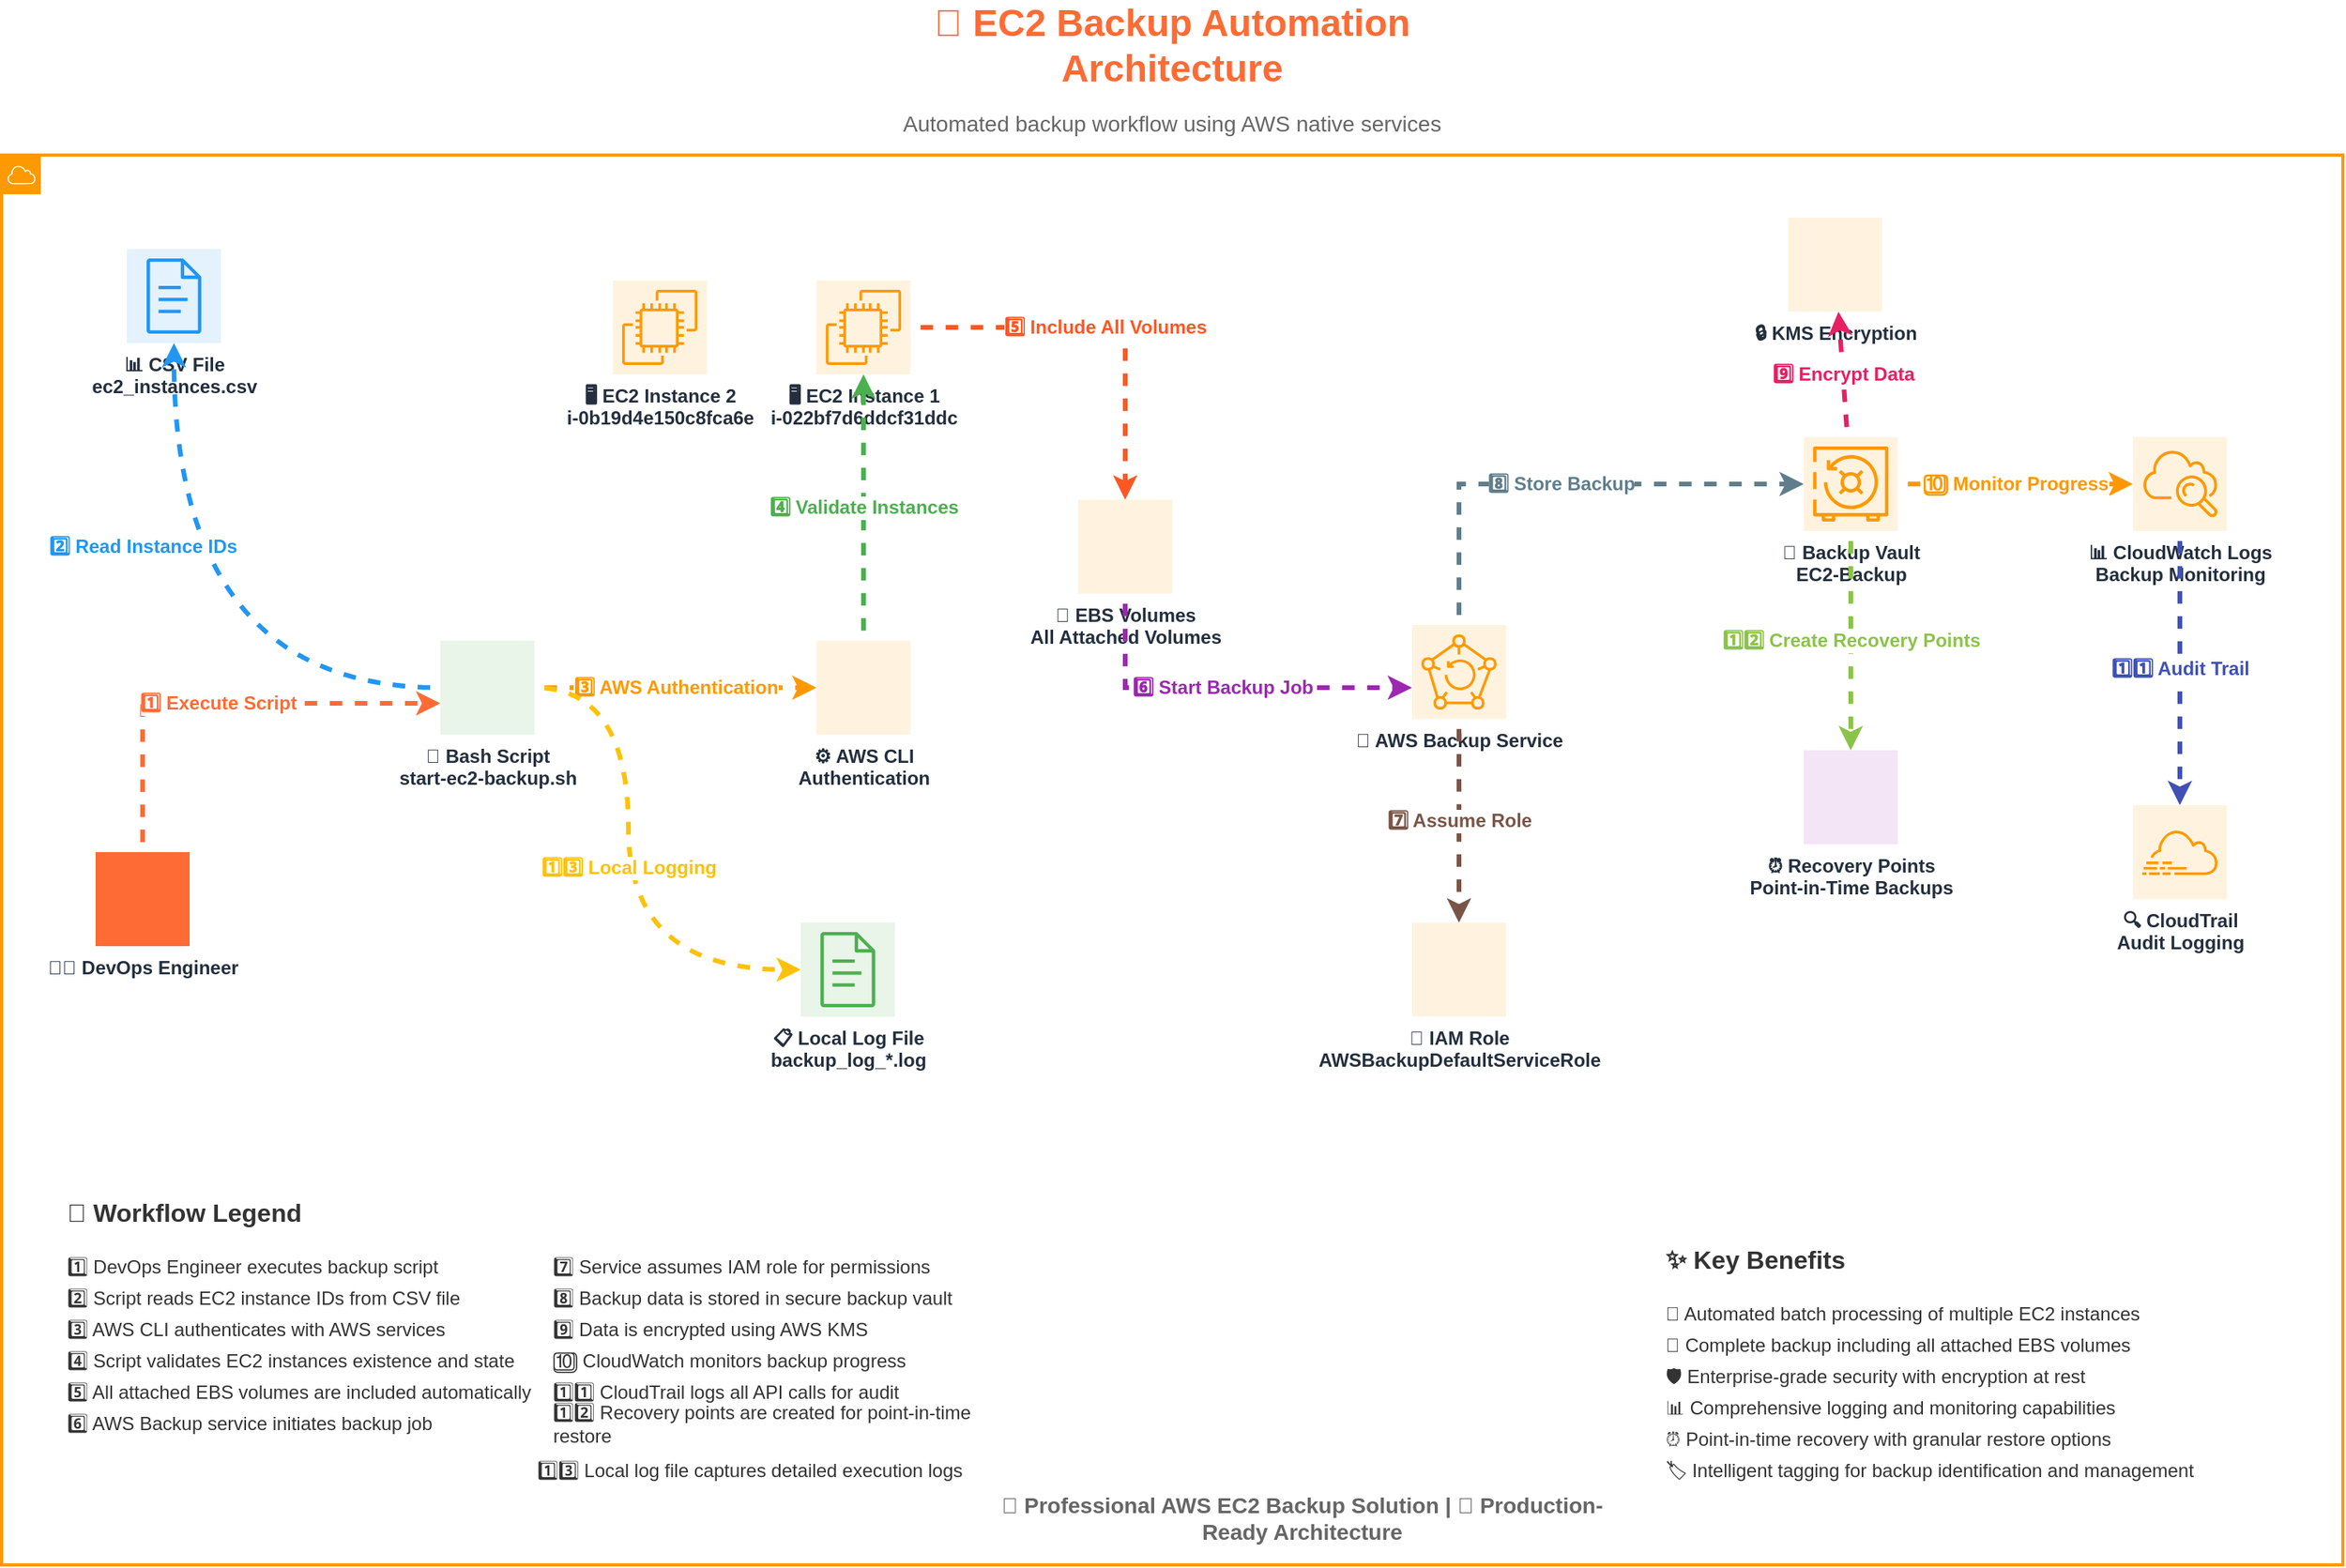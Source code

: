 <mxfile version="28.0.3">
  <diagram name="EC2-Backup-Architecture" id="ec2-backup-flow">
    <mxGraphModel dx="1678" dy="954" grid="1" gridSize="10" guides="1" tooltips="1" connect="1" arrows="1" fold="1" page="1" pageScale="1" pageWidth="1654" pageHeight="1169" math="0" shadow="0">
      <root>
        <mxCell id="0" />
        <mxCell id="1" parent="0" />
        <mxCell id="title" value="🚀 EC2 Backup Automation Architecture" style="text;html=1;strokeColor=none;fillColor=none;align=center;verticalAlign=middle;whiteSpace=wrap;rounded=0;fontSize=24;fontStyle=1;fontColor=#FF6B35;" parent="1" vertex="1">
          <mxGeometry x="627" y="20" width="400" height="40" as="geometry" />
        </mxCell>
        <mxCell id="subtitle" value="Automated backup workflow using AWS native services" style="text;html=1;strokeColor=none;fillColor=none;align=center;verticalAlign=middle;whiteSpace=wrap;rounded=0;fontSize=14;fontColor=#666666;" parent="1" vertex="1">
          <mxGeometry x="627" y="80" width="400" height="20" as="geometry" />
        </mxCell>
        <mxCell id="aws-cloud" value="" style="sketch=0;outlineConnect=0;gradientColor=none;html=1;whiteSpace=wrap;fontSize=12;fontStyle=0;shape=mxgraph.aws4.group;grIcon=mxgraph.aws4.group_aws_cloud;strokeColor=#FF9900;fillColor=none;verticalAlign=top;align=left;spacingLeft=30;fontColor=#FF9900;dashed=0;strokeWidth=2;" parent="1" vertex="1">
          <mxGeometry x="80" y="110" width="1494" height="900" as="geometry" />
        </mxCell>
        <mxCell id="admin" value="👨‍💻 DevOps Engineer" style="sketch=0;outlineConnect=0;fontColor=#232F3E;gradientColor=none;strokeColor=#FF6B35;fillColor=#FF6B35;dashed=0;verticalLabelPosition=bottom;verticalAlign=top;align=center;html=1;fontSize=12;fontStyle=1;aspect=fixed;shape=mxgraph.aws4.resourceIcon;resIcon=mxgraph.aws4.user;" parent="1" vertex="1">
          <mxGeometry x="140" y="555" width="60" height="60" as="geometry" />
        </mxCell>
        <mxCell id="bash-script" value="📝 Bash Script&#xa;start-ec2-backup.sh" style="sketch=0;outlineConnect=0;fontColor=#232F3E;gradientColor=none;strokeColor=#4CAF50;fillColor=#E8F5E8;dashed=0;verticalLabelPosition=bottom;verticalAlign=top;align=center;html=1;fontSize=12;fontStyle=1;aspect=fixed;shape=mxgraph.aws4.resourceIcon;resIcon=mxgraph.aws4.script;" parent="1" vertex="1">
          <mxGeometry x="360" y="420" width="60" height="60" as="geometry" />
        </mxCell>
        <mxCell id="csv-file" value="📊 CSV File&#xa;ec2_instances.csv" style="sketch=0;outlineConnect=0;fontColor=#232F3E;gradientColor=none;strokeColor=#2196F3;fillColor=#E3F2FD;dashed=0;verticalLabelPosition=bottom;verticalAlign=top;align=center;html=1;fontSize=12;fontStyle=1;aspect=fixed;shape=mxgraph.aws4.resourceIcon;resIcon=mxgraph.aws4.document;" parent="1" vertex="1">
          <mxGeometry x="160" y="170" width="60" height="60" as="geometry" />
        </mxCell>
        <mxCell id="aws-cli" value="⚙️ AWS CLI&#xa;Authentication" style="sketch=0;outlineConnect=0;fontColor=#232F3E;gradientColor=none;strokeColor=#FF9900;fillColor=#FFF3E0;dashed=0;verticalLabelPosition=bottom;verticalAlign=top;align=center;html=1;fontSize=12;fontStyle=1;aspect=fixed;shape=mxgraph.aws4.resourceIcon;resIcon=mxgraph.aws4.cli;" parent="1" vertex="1">
          <mxGeometry x="600" y="420" width="60" height="60" as="geometry" />
        </mxCell>
        <mxCell id="ec2-instance1" value="🖥️ EC2 Instance 1&#xa;i-022bf7d6ddcf31ddc" style="sketch=0;outlineConnect=0;fontColor=#232F3E;gradientColor=none;strokeColor=#FF9900;fillColor=#FFF3E0;dashed=0;verticalLabelPosition=bottom;verticalAlign=top;align=center;html=1;fontSize=12;fontStyle=1;aspect=fixed;shape=mxgraph.aws4.resourceIcon;resIcon=mxgraph.aws4.ec2;" parent="1" vertex="1">
          <mxGeometry x="600" y="190" width="60" height="60" as="geometry" />
        </mxCell>
        <mxCell id="ec2-instance2" value="🖥️ EC2 Instance 2&#xa;i-0b19d4e150c8fca6e" style="sketch=0;outlineConnect=0;fontColor=#232F3E;gradientColor=none;strokeColor=#FF9900;fillColor=#FFF3E0;dashed=0;verticalLabelPosition=bottom;verticalAlign=top;align=center;html=1;fontSize=12;fontStyle=1;aspect=fixed;shape=mxgraph.aws4.resourceIcon;resIcon=mxgraph.aws4.ec2;" parent="1" vertex="1">
          <mxGeometry x="470" y="190" width="60" height="60" as="geometry" />
        </mxCell>
        <mxCell id="ebs-volumes" value="💾 EBS Volumes&#xa;All Attached Volumes" style="sketch=0;outlineConnect=0;fontColor=#232F3E;gradientColor=none;strokeColor=#FF9900;fillColor=#FFF3E0;dashed=0;verticalLabelPosition=bottom;verticalAlign=top;align=center;html=1;fontSize=12;fontStyle=1;aspect=fixed;shape=mxgraph.aws4.resourceIcon;resIcon=mxgraph.aws4.ebs;" parent="1" vertex="1">
          <mxGeometry x="767" y="330" width="60" height="60" as="geometry" />
        </mxCell>
        <mxCell id="aws-backup" value="🔄 AWS Backup Service" style="sketch=0;outlineConnect=0;fontColor=#232F3E;gradientColor=none;strokeColor=#FF9900;fillColor=#FFF3E0;dashed=0;verticalLabelPosition=bottom;verticalAlign=top;align=center;html=1;fontSize=12;fontStyle=1;aspect=fixed;shape=mxgraph.aws4.resourceIcon;resIcon=mxgraph.aws4.backup;" parent="1" vertex="1">
          <mxGeometry x="980" y="410" width="60" height="60" as="geometry" />
        </mxCell>
        <mxCell id="iam-role" value="🔐 IAM Role&#xa;AWSBackupDefaultServiceRole" style="sketch=0;outlineConnect=0;fontColor=#232F3E;gradientColor=none;strokeColor=#FF9900;fillColor=#FFF3E0;dashed=0;verticalLabelPosition=bottom;verticalAlign=top;align=center;html=1;fontSize=12;fontStyle=1;aspect=fixed;shape=mxgraph.aws4.resourceIcon;resIcon=mxgraph.aws4.iam_role;" parent="1" vertex="1">
          <mxGeometry x="980" y="600" width="60" height="60" as="geometry" />
        </mxCell>
        <mxCell id="backup-vault" value="🏦 Backup Vault&#xa;EC2-Backup" style="sketch=0;outlineConnect=0;fontColor=#232F3E;gradientColor=none;strokeColor=#FF9900;fillColor=#FFF3E0;dashed=0;verticalLabelPosition=bottom;verticalAlign=top;align=center;html=1;fontSize=12;fontStyle=1;aspect=fixed;shape=mxgraph.aws4.resourceIcon;resIcon=mxgraph.aws4.backup_vault;" parent="1" vertex="1">
          <mxGeometry x="1230" y="290" width="60" height="60" as="geometry" />
        </mxCell>
        <mxCell id="kms" value="🔒 KMS Encryption" style="sketch=0;outlineConnect=0;fontColor=#232F3E;gradientColor=none;strokeColor=#FF9900;fillColor=#FFF3E0;dashed=0;verticalLabelPosition=bottom;verticalAlign=top;align=center;html=1;fontSize=12;fontStyle=1;aspect=fixed;shape=mxgraph.aws4.resourceIcon;resIcon=mxgraph.aws4.kms;" parent="1" vertex="1">
          <mxGeometry x="1220" y="150" width="60" height="60" as="geometry" />
        </mxCell>
        <mxCell id="cloudwatch" value="📊 CloudWatch Logs&#xa;Backup Monitoring" style="sketch=0;outlineConnect=0;fontColor=#232F3E;gradientColor=none;strokeColor=#FF9900;fillColor=#FFF3E0;dashed=0;verticalLabelPosition=bottom;verticalAlign=top;align=center;html=1;fontSize=12;fontStyle=1;aspect=fixed;shape=mxgraph.aws4.resourceIcon;resIcon=mxgraph.aws4.cloudwatch;" parent="1" vertex="1">
          <mxGeometry x="1440" y="290" width="60" height="60" as="geometry" />
        </mxCell>
        <mxCell id="cloudtrail" value="🔍 CloudTrail&#xa;Audit Logging" style="sketch=0;outlineConnect=0;fontColor=#232F3E;gradientColor=none;strokeColor=#FF9900;fillColor=#FFF3E0;dashed=0;verticalLabelPosition=bottom;verticalAlign=top;align=center;html=1;fontSize=12;fontStyle=1;aspect=fixed;shape=mxgraph.aws4.resourceIcon;resIcon=mxgraph.aws4.cloudtrail;" parent="1" vertex="1">
          <mxGeometry x="1440" y="525" width="60" height="60" as="geometry" />
        </mxCell>
        <mxCell id="log-file" value="📋 Local Log File&#xa;backup_log_*.log" style="sketch=0;outlineConnect=0;fontColor=#232F3E;gradientColor=none;strokeColor=#4CAF50;fillColor=#E8F5E8;dashed=0;verticalLabelPosition=bottom;verticalAlign=top;align=center;html=1;fontSize=12;fontStyle=1;aspect=fixed;shape=mxgraph.aws4.resourceIcon;resIcon=mxgraph.aws4.document;" parent="1" vertex="1">
          <mxGeometry x="590" y="600" width="60" height="60" as="geometry" />
        </mxCell>
        <mxCell id="recovery-points" value="⏰ Recovery Points&#xa;Point-in-Time Backups" style="sketch=0;outlineConnect=0;fontColor=#232F3E;gradientColor=none;strokeColor=#9C27B0;fillColor=#F3E5F5;dashed=0;verticalLabelPosition=bottom;verticalAlign=top;align=center;html=1;fontSize=12;fontStyle=1;aspect=fixed;shape=mxgraph.aws4.resourceIcon;resIcon=mxgraph.aws4.backup_recovery_point;" parent="1" vertex="1">
          <mxGeometry x="1230" y="490" width="60" height="60" as="geometry" />
        </mxCell>
        <mxCell id="flow1" value="1️⃣ Execute Script" style="endArrow=classic;html=1;rounded=0;strokeColor=#FF6B35;strokeWidth=3;fontColor=#FF6B35;fontStyle=1;fontSize=12;flowAnimation=1;edgeStyle=orthogonalEdgeStyle;" parent="1" source="admin" target="bash-script" edge="1">
          <mxGeometry width="50" height="50" relative="1" as="geometry">
            <mxPoint x="200" y="230" as="sourcePoint" />
            <mxPoint x="250" y="180" as="targetPoint" />
            <Array as="points">
              <mxPoint x="170" y="460" />
            </Array>
          </mxGeometry>
        </mxCell>
        <mxCell id="flow2" value="2️⃣ Read Instance IDs" style="endArrow=classic;html=1;rounded=0;strokeColor=#2196F3;strokeWidth=3;fontColor=#2196F3;fontStyle=1;fontSize=12;flowAnimation=1;edgeStyle=orthogonalEdgeStyle;elbow=vertical;curved=1;" parent="1" source="bash-script" target="csv-file" edge="1">
          <mxGeometry x="0.333" y="20" width="50" height="50" relative="1" as="geometry">
            <mxPoint x="370" y="260" as="sourcePoint" />
            <mxPoint x="370" y="320" as="targetPoint" />
            <mxPoint as="offset" />
          </mxGeometry>
        </mxCell>
        <mxCell id="flow3" value="3️⃣ AWS Authentication" style="endArrow=classic;html=1;rounded=0;strokeColor=#FF9900;strokeWidth=3;fontColor=#FF9900;fontStyle=1;fontSize=12;flowAnimation=1;" parent="1" source="bash-script" target="aws-cli" edge="1">
          <mxGeometry width="50" height="50" relative="1" as="geometry">
            <mxPoint x="400" y="230" as="sourcePoint" />
            <mxPoint x="540" y="230" as="targetPoint" />
          </mxGeometry>
        </mxCell>
        <mxCell id="flow4" value="4️⃣ Validate Instances" style="endArrow=classic;html=1;rounded=0;strokeColor=#4CAF50;strokeWidth=3;fontColor=#4CAF50;fontStyle=1;fontSize=12;flowAnimation=1;" parent="1" source="aws-cli" target="ec2-instance1" edge="1">
          <mxGeometry width="50" height="50" relative="1" as="geometry">
            <mxPoint x="600" y="230" as="sourcePoint" />
            <mxPoint x="740" y="190" as="targetPoint" />
          </mxGeometry>
        </mxCell>
        <mxCell id="flow5" value="5️⃣ Include All Volumes" style="endArrow=classic;html=1;rounded=0;strokeColor=#FF5722;strokeWidth=3;fontColor=#FF5722;fontStyle=1;fontSize=12;flowAnimation=1;edgeStyle=orthogonalEdgeStyle;" parent="1" source="ec2-instance1" target="ebs-volumes" edge="1">
          <mxGeometry width="50" height="50" relative="1" as="geometry">
            <mxPoint x="800" y="190" as="sourcePoint" />
            <mxPoint x="840" y="230" as="targetPoint" />
          </mxGeometry>
        </mxCell>
        <mxCell id="flow6" value="6️⃣ Start Backup Job" style="endArrow=classic;html=1;rounded=0;strokeColor=#9C27B0;strokeWidth=3;fontColor=#9C27B0;fontStyle=1;fontSize=12;flowAnimation=1;edgeStyle=orthogonalEdgeStyle;elbow=vertical;" parent="1" source="ebs-volumes" target="aws-backup" edge="1">
          <mxGeometry width="50" height="50" relative="1" as="geometry">
            <mxPoint x="900" y="230" as="sourcePoint" />
            <mxPoint x="1040" y="230" as="targetPoint" />
            <Array as="points">
              <mxPoint x="797" y="450" />
            </Array>
          </mxGeometry>
        </mxCell>
        <mxCell id="flow7" value="7️⃣ Assume Role" style="endArrow=classic;html=1;rounded=0;strokeColor=#795548;strokeWidth=3;fontColor=#795548;fontStyle=1;fontSize=12;flowAnimation=1;" parent="1" source="aws-backup" target="iam-role" edge="1">
          <mxGeometry width="50" height="50" relative="1" as="geometry">
            <mxPoint x="1070" y="260" as="sourcePoint" />
            <mxPoint x="1070" y="320" as="targetPoint" />
          </mxGeometry>
        </mxCell>
        <mxCell id="flow8" value="8️⃣ Store Backup" style="endArrow=classic;html=1;rounded=0;strokeColor=#607D8B;strokeWidth=3;fontColor=#607D8B;fontStyle=1;fontSize=12;flowAnimation=1;edgeStyle=elbowEdgeStyle;elbow=vertical;" parent="1" source="aws-backup" target="backup-vault" edge="1">
          <mxGeometry width="50" height="50" relative="1" as="geometry">
            <mxPoint x="1100" y="230" as="sourcePoint" />
            <mxPoint x="1240" y="230" as="targetPoint" />
            <Array as="points">
              <mxPoint x="1120" y="320" />
            </Array>
          </mxGeometry>
        </mxCell>
        <mxCell id="flow9" value="9️⃣ Encrypt Data" style="endArrow=classic;html=1;rounded=0;strokeColor=#E91E63;strokeWidth=3;fontColor=#E91E63;fontStyle=1;fontSize=12;flowAnimation=1;" parent="1" source="backup-vault" target="kms" edge="1">
          <mxGeometry width="50" height="50" relative="1" as="geometry">
            <mxPoint x="1270" y="260" as="sourcePoint" />
            <mxPoint x="1270" y="320" as="targetPoint" />
          </mxGeometry>
        </mxCell>
        <mxCell id="flow10" value="🔟 Monitor Progress" style="endArrow=classic;html=1;rounded=0;strokeColor=#FF9800;strokeWidth=3;fontColor=#FF9800;fontStyle=1;fontSize=12;flowAnimation=1;" parent="1" source="backup-vault" target="cloudwatch" edge="1">
          <mxGeometry width="50" height="50" relative="1" as="geometry">
            <mxPoint x="1300" y="230" as="sourcePoint" />
            <mxPoint x="1440" y="230" as="targetPoint" />
          </mxGeometry>
        </mxCell>
        <mxCell id="flow11" value="1️⃣1️⃣ Audit Trail" style="endArrow=classic;html=1;rounded=0;strokeColor=#3F51B5;strokeWidth=3;fontColor=#3F51B5;fontStyle=1;fontSize=12;flowAnimation=1;" parent="1" source="cloudwatch" target="cloudtrail" edge="1">
          <mxGeometry width="50" height="50" relative="1" as="geometry">
            <mxPoint x="1470" y="260" as="sourcePoint" />
            <mxPoint x="1470" y="320" as="targetPoint" />
          </mxGeometry>
        </mxCell>
        <mxCell id="flow12" value="1️⃣2️⃣ Create Recovery Points" style="endArrow=classic;html=1;rounded=0;strokeColor=#8BC34A;strokeWidth=3;fontColor=#8BC34A;fontStyle=1;fontSize=12;flowAnimation=1;" parent="1" source="backup-vault" target="recovery-points" edge="1">
          <mxGeometry width="50" height="50" relative="1" as="geometry">
            <mxPoint x="1270" y="260" as="sourcePoint" />
            <mxPoint x="1270" y="440" as="targetPoint" />
          </mxGeometry>
        </mxCell>
        <mxCell id="flow13" value="1️⃣3️⃣ Local Logging" style="endArrow=classic;html=1;rounded=0;strokeColor=#FFC107;strokeWidth=3;fontColor=#FFC107;fontStyle=1;fontSize=12;flowAnimation=1;edgeStyle=orthogonalEdgeStyle;curved=1;" parent="1" source="bash-script" target="log-file" edge="1">
          <mxGeometry width="50" height="50" relative="1" as="geometry">
            <mxPoint x="370" y="260" as="sourcePoint" />
            <mxPoint x="370" y="440" as="targetPoint" />
            <Array as="points">
              <mxPoint x="480" y="450" />
              <mxPoint x="480" y="630" />
            </Array>
          </mxGeometry>
        </mxCell>
        <mxCell id="footer" value="🔧 Professional AWS EC2 Backup Solution | 🚀 Production-Ready Architecture" style="text;html=1;strokeColor=none;fillColor=none;align=center;verticalAlign=middle;whiteSpace=wrap;rounded=0;fontSize=14;fontStyle=1;fontColor=#666666;" parent="1" vertex="1">
          <mxGeometry x="710" y="970" width="400" height="20" as="geometry" />
        </mxCell>
        <mxCell id="lHinLzbyWHZxh0926QMd-1" value="" style="group" vertex="1" connectable="0" parent="1">
          <mxGeometry x="120" y="770" width="610" height="190" as="geometry" />
        </mxCell>
        <mxCell id="legend-title" value="🎯 Workflow Legend" style="text;html=1;strokeColor=none;fillColor=none;align=left;verticalAlign=middle;whiteSpace=wrap;rounded=0;fontSize=16;fontStyle=1;fontColor=#333333;" parent="lHinLzbyWHZxh0926QMd-1" vertex="1">
          <mxGeometry width="200" height="30" as="geometry" />
        </mxCell>
        <mxCell id="legend1" value="1️⃣ DevOps Engineer executes backup script" style="text;html=1;strokeColor=none;fillColor=none;align=left;verticalAlign=middle;whiteSpace=wrap;rounded=0;fontSize=12;fontColor=#333333;" parent="lHinLzbyWHZxh0926QMd-1" vertex="1">
          <mxGeometry y="40" width="300" height="20" as="geometry" />
        </mxCell>
        <mxCell id="legend2" value="2️⃣ Script reads EC2 instance IDs from CSV file" style="text;html=1;strokeColor=none;fillColor=none;align=left;verticalAlign=middle;whiteSpace=wrap;rounded=0;fontSize=12;fontColor=#333333;" parent="lHinLzbyWHZxh0926QMd-1" vertex="1">
          <mxGeometry y="60" width="300" height="20" as="geometry" />
        </mxCell>
        <mxCell id="legend3" value="3️⃣ AWS CLI authenticates with AWS services" style="text;html=1;strokeColor=none;fillColor=none;align=left;verticalAlign=middle;whiteSpace=wrap;rounded=0;fontSize=12;fontColor=#333333;" parent="lHinLzbyWHZxh0926QMd-1" vertex="1">
          <mxGeometry y="80" width="300" height="20" as="geometry" />
        </mxCell>
        <mxCell id="legend4" value="4️⃣ Script validates EC2 instances existence and state" style="text;html=1;strokeColor=none;fillColor=none;align=left;verticalAlign=middle;whiteSpace=wrap;rounded=0;fontSize=12;fontColor=#333333;" parent="lHinLzbyWHZxh0926QMd-1" vertex="1">
          <mxGeometry y="100" width="300" height="20" as="geometry" />
        </mxCell>
        <mxCell id="legend5" value="5️⃣ All attached EBS volumes are included automatically" style="text;html=1;strokeColor=none;fillColor=none;align=left;verticalAlign=middle;whiteSpace=wrap;rounded=0;fontSize=12;fontColor=#333333;" parent="lHinLzbyWHZxh0926QMd-1" vertex="1">
          <mxGeometry y="120" width="300" height="20" as="geometry" />
        </mxCell>
        <mxCell id="legend6" value="6️⃣ AWS Backup service initiates backup job" style="text;html=1;strokeColor=none;fillColor=none;align=left;verticalAlign=middle;whiteSpace=wrap;rounded=0;fontSize=12;fontColor=#333333;" parent="lHinLzbyWHZxh0926QMd-1" vertex="1">
          <mxGeometry y="140" width="300" height="20" as="geometry" />
        </mxCell>
        <mxCell id="legend7" value="7️⃣ Service assumes IAM role for permissions" style="text;html=1;strokeColor=none;fillColor=none;align=left;verticalAlign=middle;whiteSpace=wrap;rounded=0;fontSize=12;fontColor=#333333;" parent="lHinLzbyWHZxh0926QMd-1" vertex="1">
          <mxGeometry x="310" y="40" width="300" height="20" as="geometry" />
        </mxCell>
        <mxCell id="legend8" value="8️⃣ Backup data is stored in secure backup vault" style="text;html=1;strokeColor=none;fillColor=none;align=left;verticalAlign=middle;whiteSpace=wrap;rounded=0;fontSize=12;fontColor=#333333;" parent="lHinLzbyWHZxh0926QMd-1" vertex="1">
          <mxGeometry x="310" y="60" width="300" height="20" as="geometry" />
        </mxCell>
        <mxCell id="legend9" value="9️⃣ Data is encrypted using AWS KMS" style="text;html=1;strokeColor=none;fillColor=none;align=left;verticalAlign=middle;whiteSpace=wrap;rounded=0;fontSize=12;fontColor=#333333;" parent="lHinLzbyWHZxh0926QMd-1" vertex="1">
          <mxGeometry x="310" y="80" width="300" height="20" as="geometry" />
        </mxCell>
        <mxCell id="legend10" value="🔟 CloudWatch monitors backup progress" style="text;html=1;strokeColor=none;fillColor=none;align=left;verticalAlign=middle;whiteSpace=wrap;rounded=0;fontSize=12;fontColor=#333333;" parent="lHinLzbyWHZxh0926QMd-1" vertex="1">
          <mxGeometry x="310" y="100" width="300" height="20" as="geometry" />
        </mxCell>
        <mxCell id="legend11" value="1️⃣1️⃣ CloudTrail logs all API calls for audit" style="text;html=1;strokeColor=none;fillColor=none;align=left;verticalAlign=middle;whiteSpace=wrap;rounded=0;fontSize=12;fontColor=#333333;" parent="lHinLzbyWHZxh0926QMd-1" vertex="1">
          <mxGeometry x="310" y="120" width="300" height="20" as="geometry" />
        </mxCell>
        <mxCell id="legend12" value="1️⃣2️⃣ Recovery points are created for point-in-time restore" style="text;html=1;strokeColor=none;fillColor=none;align=left;verticalAlign=middle;whiteSpace=wrap;rounded=0;fontSize=12;fontColor=#333333;" parent="lHinLzbyWHZxh0926QMd-1" vertex="1">
          <mxGeometry x="310" y="140" width="300" height="20" as="geometry" />
        </mxCell>
        <mxCell id="legend13" value="1️⃣3️⃣ Local log file captures detailed execution logs" style="text;html=1;strokeColor=none;fillColor=none;align=left;verticalAlign=middle;whiteSpace=wrap;rounded=0;fontSize=12;fontColor=#333333;" parent="lHinLzbyWHZxh0926QMd-1" vertex="1">
          <mxGeometry x="300" y="170" width="300" height="20" as="geometry" />
        </mxCell>
        <mxCell id="lHinLzbyWHZxh0926QMd-2" value="" style="group" vertex="1" connectable="0" parent="1">
          <mxGeometry x="1140" y="800" width="350" height="160" as="geometry" />
        </mxCell>
        <mxCell id="benefits-title" value="✨ Key Benefits" style="text;html=1;strokeColor=none;fillColor=none;align=left;verticalAlign=middle;whiteSpace=wrap;rounded=0;fontSize=16;fontStyle=1;fontColor=#333333;" parent="lHinLzbyWHZxh0926QMd-2" vertex="1">
          <mxGeometry width="200" height="30" as="geometry" />
        </mxCell>
        <mxCell id="benefit1" value="🔄 Automated batch processing of multiple EC2 instances" style="text;html=1;strokeColor=none;fillColor=none;align=left;verticalAlign=middle;whiteSpace=wrap;rounded=0;fontSize=12;fontColor=#333333;" parent="lHinLzbyWHZxh0926QMd-2" vertex="1">
          <mxGeometry y="40" width="350" height="20" as="geometry" />
        </mxCell>
        <mxCell id="benefit2" value="💾 Complete backup including all attached EBS volumes" style="text;html=1;strokeColor=none;fillColor=none;align=left;verticalAlign=middle;whiteSpace=wrap;rounded=0;fontSize=12;fontColor=#333333;" parent="lHinLzbyWHZxh0926QMd-2" vertex="1">
          <mxGeometry y="60" width="350" height="20" as="geometry" />
        </mxCell>
        <mxCell id="benefit3" value="🛡️ Enterprise-grade security with encryption at rest" style="text;html=1;strokeColor=none;fillColor=none;align=left;verticalAlign=middle;whiteSpace=wrap;rounded=0;fontSize=12;fontColor=#333333;" parent="lHinLzbyWHZxh0926QMd-2" vertex="1">
          <mxGeometry y="80" width="350" height="20" as="geometry" />
        </mxCell>
        <mxCell id="benefit4" value="📊 Comprehensive logging and monitoring capabilities" style="text;html=1;strokeColor=none;fillColor=none;align=left;verticalAlign=middle;whiteSpace=wrap;rounded=0;fontSize=12;fontColor=#333333;" parent="lHinLzbyWHZxh0926QMd-2" vertex="1">
          <mxGeometry y="100" width="350" height="20" as="geometry" />
        </mxCell>
        <mxCell id="benefit5" value="⏰ Point-in-time recovery with granular restore options" style="text;html=1;strokeColor=none;fillColor=none;align=left;verticalAlign=middle;whiteSpace=wrap;rounded=0;fontSize=12;fontColor=#333333;" parent="lHinLzbyWHZxh0926QMd-2" vertex="1">
          <mxGeometry y="120" width="350" height="20" as="geometry" />
        </mxCell>
        <mxCell id="benefit6" value="🏷️ Intelligent tagging for backup identification and management" style="text;html=1;strokeColor=none;fillColor=none;align=left;verticalAlign=middle;whiteSpace=wrap;rounded=0;fontSize=12;fontColor=#333333;" parent="lHinLzbyWHZxh0926QMd-2" vertex="1">
          <mxGeometry y="140" width="350" height="20" as="geometry" />
        </mxCell>
      </root>
    </mxGraphModel>
  </diagram>
</mxfile>
